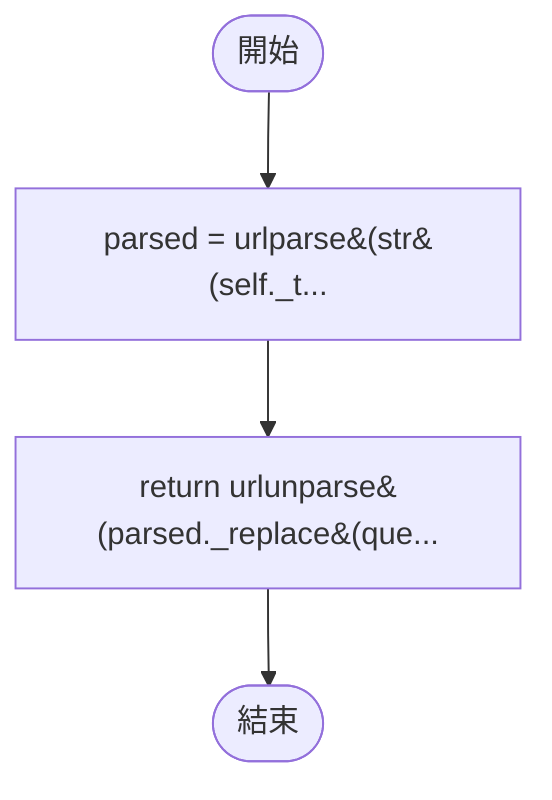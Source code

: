 flowchart TB
    n1([開始])
    n2([結束])
    n3[parsed = urlparse&#40;str&#40;self._t...]
    n4[return urlunparse&#40;parsed._replace&#40;que...]
    n1 --> n3
    n3 --> n4
    n4 --> n2